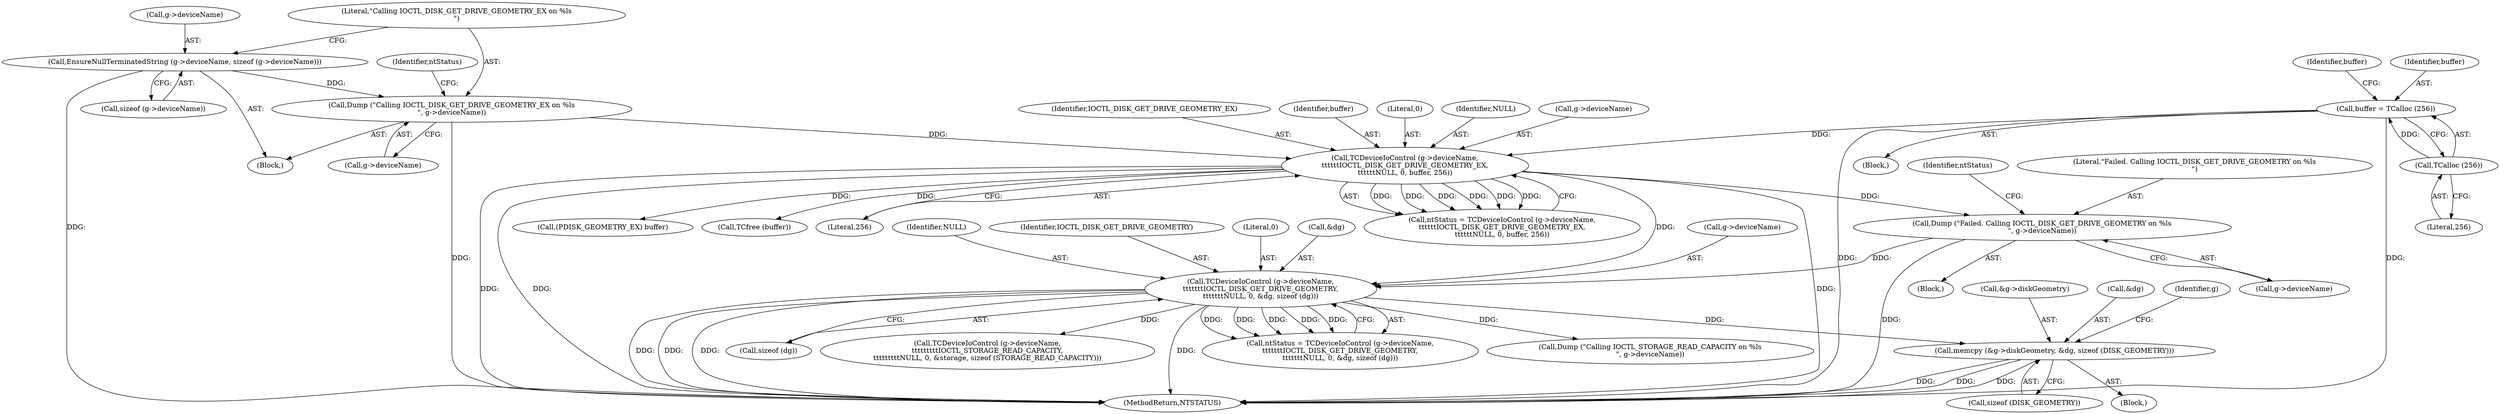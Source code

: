 digraph "0_VeraCrypt_f30f9339c9a0b9bbcc6f5ad38804af39db1f479e@API" {
"1002132" [label="(Call,memcpy (&g->diskGeometry, &dg, sizeof (DISK_GEOMETRY)))"];
"1002117" [label="(Call,TCDeviceIoControl (g->deviceName,\n\t\t\t\t\t\t\tIOCTL_DISK_GET_DRIVE_GEOMETRY,\n\t\t\t\t\t\t\tNULL, 0, &dg, sizeof (dg)))"];
"1002110" [label="(Call,Dump (\"Failed. Calling IOCTL_DISK_GET_DRIVE_GEOMETRY on %ls\n\", g->deviceName))"];
"1002064" [label="(Call,TCDeviceIoControl (g->deviceName,\n\t\t\t\t\t\tIOCTL_DISK_GET_DRIVE_GEOMETRY_EX,\n\t\t\t\t\t\tNULL, 0, buffer, 256))"];
"1002057" [label="(Call,Dump (\"Calling IOCTL_DISK_GET_DRIVE_GEOMETRY_EX on %ls\n\", g->deviceName))"];
"1002049" [label="(Call,EnsureNullTerminatedString (g->deviceName, sizeof (g->deviceName)))"];
"1002042" [label="(Call,buffer = TCalloc (256))"];
"1002044" [label="(Call,TCalloc (256))"];
"1002186" [label="(Call,TCDeviceIoControl (g->deviceName,\n\t\t\t\t\t\t\t\t\tIOCTL_STORAGE_READ_CAPACITY,\n\t\t\t\t\t\t\t\t\tNULL, 0, &storage, sizeof (STORAGE_READ_CAPACITY)))"];
"1002132" [label="(Call,memcpy (&g->diskGeometry, &dg, sizeof (DISK_GEOMETRY)))"];
"1002044" [label="(Call,TCalloc (256))"];
"1002043" [label="(Identifier,buffer)"];
"1002048" [label="(Block,)"];
"1002121" [label="(Identifier,IOCTL_DISK_GET_DRIVE_GEOMETRY)"];
"1002058" [label="(Literal,\"Calling IOCTL_DISK_GET_DRIVE_GEOMETRY_EX on %ls\n\")"];
"1002137" [label="(Call,&dg)"];
"1002112" [label="(Call,g->deviceName)"];
"1002042" [label="(Call,buffer = TCalloc (256))"];
"1002144" [label="(Identifier,g)"];
"1002110" [label="(Call,Dump (\"Failed. Calling IOCTL_DISK_GET_DRIVE_GEOMETRY on %ls\n\", g->deviceName))"];
"1002062" [label="(Call,ntStatus = TCDeviceIoControl (g->deviceName,\n\t\t\t\t\t\tIOCTL_DISK_GET_DRIVE_GEOMETRY_EX,\n\t\t\t\t\t\tNULL, 0, buffer, 256))"];
"1002106" [label="(Block,)"];
"1002117" [label="(Call,TCDeviceIoControl (g->deviceName,\n\t\t\t\t\t\t\tIOCTL_DISK_GET_DRIVE_GEOMETRY,\n\t\t\t\t\t\t\tNULL, 0, &dg, sizeof (dg)))"];
"1002131" [label="(Block,)"];
"1002059" [label="(Call,g->deviceName)"];
"1002039" [label="(Block,)"];
"1002053" [label="(Call,sizeof (g->deviceName))"];
"1002063" [label="(Identifier,ntStatus)"];
"1002080" [label="(Call,(PDISK_GEOMETRY_EX) buffer)"];
"1002123" [label="(Literal,0)"];
"1002124" [label="(Call,&dg)"];
"1003125" [label="(MethodReturn,NTSTATUS)"];
"1002219" [label="(Call,TCfree (buffer))"];
"1002070" [label="(Literal,0)"];
"1002045" [label="(Literal,256)"];
"1002118" [label="(Call,g->deviceName)"];
"1002069" [label="(Identifier,NULL)"];
"1002047" [label="(Identifier,buffer)"];
"1002133" [label="(Call,&g->diskGeometry)"];
"1002065" [label="(Call,g->deviceName)"];
"1002115" [label="(Call,ntStatus = TCDeviceIoControl (g->deviceName,\n\t\t\t\t\t\t\tIOCTL_DISK_GET_DRIVE_GEOMETRY,\n\t\t\t\t\t\t\tNULL, 0, &dg, sizeof (dg)))"];
"1002068" [label="(Identifier,IOCTL_DISK_GET_DRIVE_GEOMETRY_EX)"];
"1002057" [label="(Call,Dump (\"Calling IOCTL_DISK_GET_DRIVE_GEOMETRY_EX on %ls\n\", g->deviceName))"];
"1002071" [label="(Identifier,buffer)"];
"1002049" [label="(Call,EnsureNullTerminatedString (g->deviceName, sizeof (g->deviceName)))"];
"1002122" [label="(Identifier,NULL)"];
"1002072" [label="(Literal,256)"];
"1002179" [label="(Call,Dump (\"Calling IOCTL_STORAGE_READ_CAPACITY on %ls\n\", g->deviceName))"];
"1002139" [label="(Call,sizeof (DISK_GEOMETRY))"];
"1002064" [label="(Call,TCDeviceIoControl (g->deviceName,\n\t\t\t\t\t\tIOCTL_DISK_GET_DRIVE_GEOMETRY_EX,\n\t\t\t\t\t\tNULL, 0, buffer, 256))"];
"1002126" [label="(Call,sizeof (dg))"];
"1002111" [label="(Literal,\"Failed. Calling IOCTL_DISK_GET_DRIVE_GEOMETRY on %ls\n\")"];
"1002050" [label="(Call,g->deviceName)"];
"1002116" [label="(Identifier,ntStatus)"];
"1002132" -> "1002131"  [label="AST: "];
"1002132" -> "1002139"  [label="CFG: "];
"1002133" -> "1002132"  [label="AST: "];
"1002137" -> "1002132"  [label="AST: "];
"1002139" -> "1002132"  [label="AST: "];
"1002144" -> "1002132"  [label="CFG: "];
"1002132" -> "1003125"  [label="DDG: "];
"1002132" -> "1003125"  [label="DDG: "];
"1002132" -> "1003125"  [label="DDG: "];
"1002117" -> "1002132"  [label="DDG: "];
"1002117" -> "1002115"  [label="AST: "];
"1002117" -> "1002126"  [label="CFG: "];
"1002118" -> "1002117"  [label="AST: "];
"1002121" -> "1002117"  [label="AST: "];
"1002122" -> "1002117"  [label="AST: "];
"1002123" -> "1002117"  [label="AST: "];
"1002124" -> "1002117"  [label="AST: "];
"1002126" -> "1002117"  [label="AST: "];
"1002115" -> "1002117"  [label="CFG: "];
"1002117" -> "1003125"  [label="DDG: "];
"1002117" -> "1003125"  [label="DDG: "];
"1002117" -> "1003125"  [label="DDG: "];
"1002117" -> "1003125"  [label="DDG: "];
"1002117" -> "1002115"  [label="DDG: "];
"1002117" -> "1002115"  [label="DDG: "];
"1002117" -> "1002115"  [label="DDG: "];
"1002117" -> "1002115"  [label="DDG: "];
"1002117" -> "1002115"  [label="DDG: "];
"1002110" -> "1002117"  [label="DDG: "];
"1002064" -> "1002117"  [label="DDG: "];
"1002117" -> "1002179"  [label="DDG: "];
"1002117" -> "1002186"  [label="DDG: "];
"1002110" -> "1002106"  [label="AST: "];
"1002110" -> "1002112"  [label="CFG: "];
"1002111" -> "1002110"  [label="AST: "];
"1002112" -> "1002110"  [label="AST: "];
"1002116" -> "1002110"  [label="CFG: "];
"1002110" -> "1003125"  [label="DDG: "];
"1002064" -> "1002110"  [label="DDG: "];
"1002064" -> "1002062"  [label="AST: "];
"1002064" -> "1002072"  [label="CFG: "];
"1002065" -> "1002064"  [label="AST: "];
"1002068" -> "1002064"  [label="AST: "];
"1002069" -> "1002064"  [label="AST: "];
"1002070" -> "1002064"  [label="AST: "];
"1002071" -> "1002064"  [label="AST: "];
"1002072" -> "1002064"  [label="AST: "];
"1002062" -> "1002064"  [label="CFG: "];
"1002064" -> "1003125"  [label="DDG: "];
"1002064" -> "1003125"  [label="DDG: "];
"1002064" -> "1003125"  [label="DDG: "];
"1002064" -> "1002062"  [label="DDG: "];
"1002064" -> "1002062"  [label="DDG: "];
"1002064" -> "1002062"  [label="DDG: "];
"1002064" -> "1002062"  [label="DDG: "];
"1002064" -> "1002062"  [label="DDG: "];
"1002064" -> "1002062"  [label="DDG: "];
"1002057" -> "1002064"  [label="DDG: "];
"1002042" -> "1002064"  [label="DDG: "];
"1002064" -> "1002080"  [label="DDG: "];
"1002064" -> "1002219"  [label="DDG: "];
"1002057" -> "1002048"  [label="AST: "];
"1002057" -> "1002059"  [label="CFG: "];
"1002058" -> "1002057"  [label="AST: "];
"1002059" -> "1002057"  [label="AST: "];
"1002063" -> "1002057"  [label="CFG: "];
"1002057" -> "1003125"  [label="DDG: "];
"1002049" -> "1002057"  [label="DDG: "];
"1002049" -> "1002048"  [label="AST: "];
"1002049" -> "1002053"  [label="CFG: "];
"1002050" -> "1002049"  [label="AST: "];
"1002053" -> "1002049"  [label="AST: "];
"1002058" -> "1002049"  [label="CFG: "];
"1002049" -> "1003125"  [label="DDG: "];
"1002042" -> "1002039"  [label="AST: "];
"1002042" -> "1002044"  [label="CFG: "];
"1002043" -> "1002042"  [label="AST: "];
"1002044" -> "1002042"  [label="AST: "];
"1002047" -> "1002042"  [label="CFG: "];
"1002042" -> "1003125"  [label="DDG: "];
"1002042" -> "1003125"  [label="DDG: "];
"1002044" -> "1002042"  [label="DDG: "];
"1002044" -> "1002045"  [label="CFG: "];
"1002045" -> "1002044"  [label="AST: "];
}
